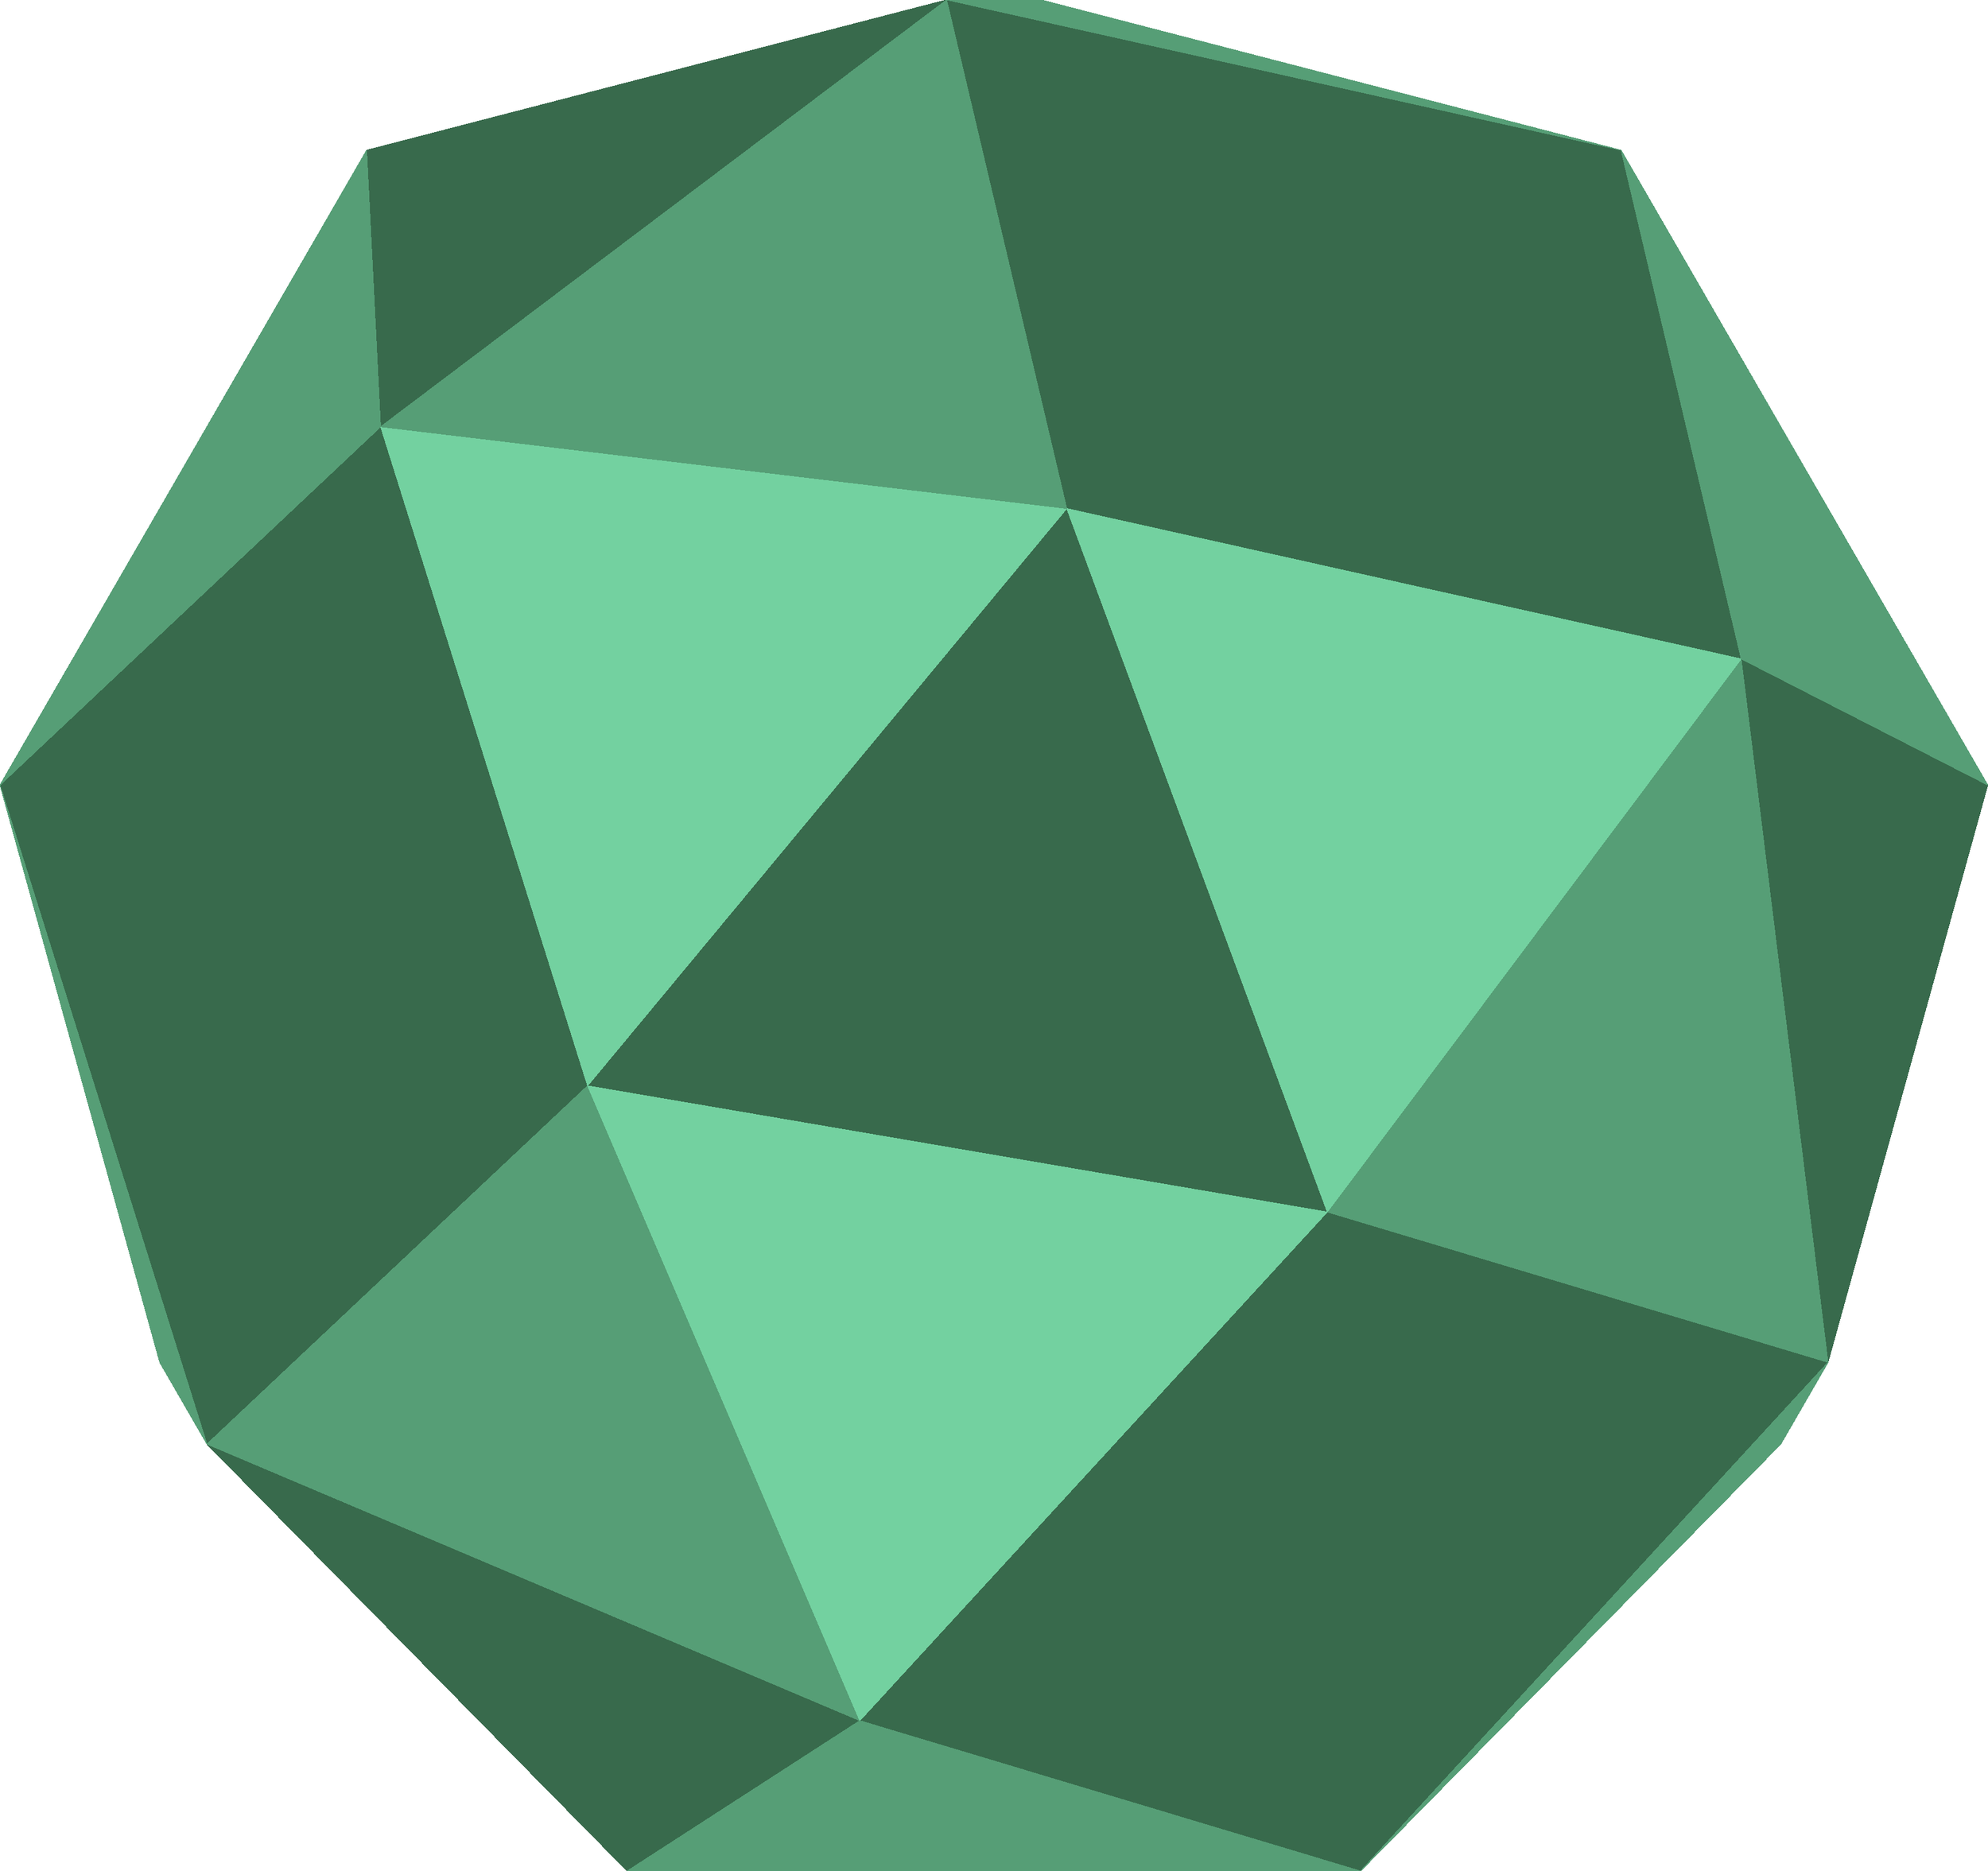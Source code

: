 unitsize(1mm);

pair p1 = (25.0, -279.5970461708813);
pair p2 = (73.21397343575165, -453.91200545461675);
pair p3 = (87.46591514137958, -478.59709259527415);
pair p4 = (135.6798885771313, -87.89385577922775);
pair p5 = (139.89273037187124, -171.40290740472582);
pair p6 = (202.35864551325085, -370.4029538291187);
pair p7 = (214.32011142286873, -607.5090980498909);
pair p8 = (284.53465067912623, -562.1061442207722);
pair p9 = (310.7480582943721, -42.490901950109105);
pair p10 = (339.2519417056279, -42.490901950109105);
pair p11 = (347.00056582050587, -196.08799454538328);
pair p12 = (425.6407886662433, -408.50905162549805);
pair p13 = (435.67988857713124, -607.5090980498909);
pair p14 = (514.3201114228686, -87.89385577922775);
pair p15 = (550.5726189490025, -241.49094837450195);
pair p16 = (562.5340848586204, -478.59709259527415);
pair p17 = (576.7860265642483, -453.91200545461675);
pair p18 = (625.0, -279.5970461708813);

pair a = (0.5, sqrt(3)/2);
pair b = (0, 0);
pair c = (1, 0);

pair center = (0.5, sqrt(3)/6);

pen[] colors = new pen [] {
    RGB(115, 209, 160),
    RGB(86,158,118),
    RGB(56,106,76),
    RGB(27, 44, 34)
};

fill(p1 -- p3 -- p6 -- p5 -- cycle, colors[2]);
fill(p12 -- p17 -- p13 -- p8 -- cycle, colors[2]);
fill(p9 -- p14 -- p15 -- p11 -- cycle, colors[2]);

fill(p6 -- p12 -- p11 -- cycle, colors[2]);
fill(p3 -- p8 -- p7 -- cycle, colors[2]);
fill(p9 -- p5 -- p4 -- cycle, colors[2]);
fill(p17 -- p15 -- p18 -- cycle, colors[2]);

fill(p1 -- p2 -- p3 -- cycle, colors[1]);
fill(p3 -- p6 -- p8 -- cycle, colors[1]);
fill(p6 -- p8 -- p12 -- cycle, colors[0]);
fill(p6 -- p5 -- p11 -- cycle, colors[0]);
fill(p13 -- p8 -- p7 -- cycle, colors[1]);
fill(p13 -- p16 -- p17 -- cycle, colors[1]);
fill(p12 -- p17 -- p15 -- cycle, colors[1]);
fill(p12 -- p11 -- p15 -- cycle, colors[0]);
fill(p1 -- p5 -- p4 -- cycle, colors[1]);
fill(p9 -- p5 -- p11 -- cycle, colors[1]);
fill(p9 -- p10 -- p14 -- cycle, colors[1]);
fill(p14 -- p15 -- p18 -- cycle, colors[1]);
